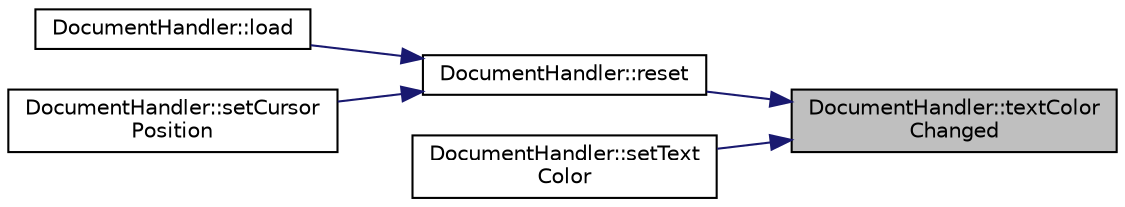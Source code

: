 digraph "DocumentHandler::textColorChanged"
{
 // INTERACTIVE_SVG=YES
 // LATEX_PDF_SIZE
  edge [fontname="Helvetica",fontsize="10",labelfontname="Helvetica",labelfontsize="10"];
  node [fontname="Helvetica",fontsize="10",shape=record];
  rankdir="RL";
  Node173 [label="DocumentHandler::textColor\lChanged",height=0.2,width=0.4,color="black", fillcolor="grey75", style="filled", fontcolor="black",tooltip=" "];
  Node173 -> Node174 [dir="back",color="midnightblue",fontsize="10",style="solid",fontname="Helvetica"];
  Node174 [label="DocumentHandler::reset",height=0.2,width=0.4,color="black", fillcolor="white", style="filled",URL="$class_document_handler.html#a25e033ff44a732e87629e80148d4c3ab",tooltip=" "];
  Node174 -> Node175 [dir="back",color="midnightblue",fontsize="10",style="solid",fontname="Helvetica"];
  Node175 [label="DocumentHandler::load",height=0.2,width=0.4,color="black", fillcolor="white", style="filled",URL="$class_document_handler.html#ac644b1d1d0b7e38fdbd2785e480bffcc",tooltip=" "];
  Node174 -> Node176 [dir="back",color="midnightblue",fontsize="10",style="solid",fontname="Helvetica"];
  Node176 [label="DocumentHandler::setCursor\lPosition",height=0.2,width=0.4,color="black", fillcolor="white", style="filled",URL="$class_document_handler.html#a4bacf645fefc43147306c04aa9ca3761",tooltip=" "];
  Node173 -> Node177 [dir="back",color="midnightblue",fontsize="10",style="solid",fontname="Helvetica"];
  Node177 [label="DocumentHandler::setText\lColor",height=0.2,width=0.4,color="black", fillcolor="white", style="filled",URL="$class_document_handler.html#ae540564011a0856e6e6cab0afa8c85bb",tooltip=" "];
}
